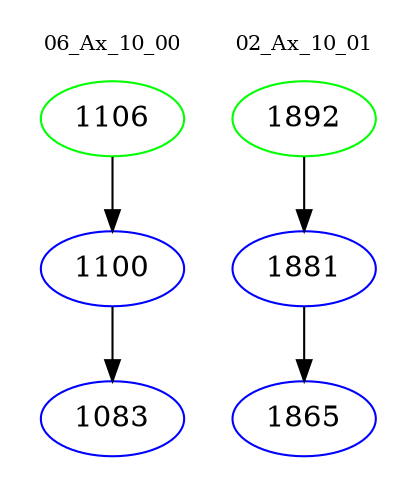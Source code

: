digraph{
subgraph cluster_0 {
color = white
label = "06_Ax_10_00";
fontsize=10;
T0_1106 [label="1106", color="green"]
T0_1106 -> T0_1100 [color="black"]
T0_1100 [label="1100", color="blue"]
T0_1100 -> T0_1083 [color="black"]
T0_1083 [label="1083", color="blue"]
}
subgraph cluster_1 {
color = white
label = "02_Ax_10_01";
fontsize=10;
T1_1892 [label="1892", color="green"]
T1_1892 -> T1_1881 [color="black"]
T1_1881 [label="1881", color="blue"]
T1_1881 -> T1_1865 [color="black"]
T1_1865 [label="1865", color="blue"]
}
}
